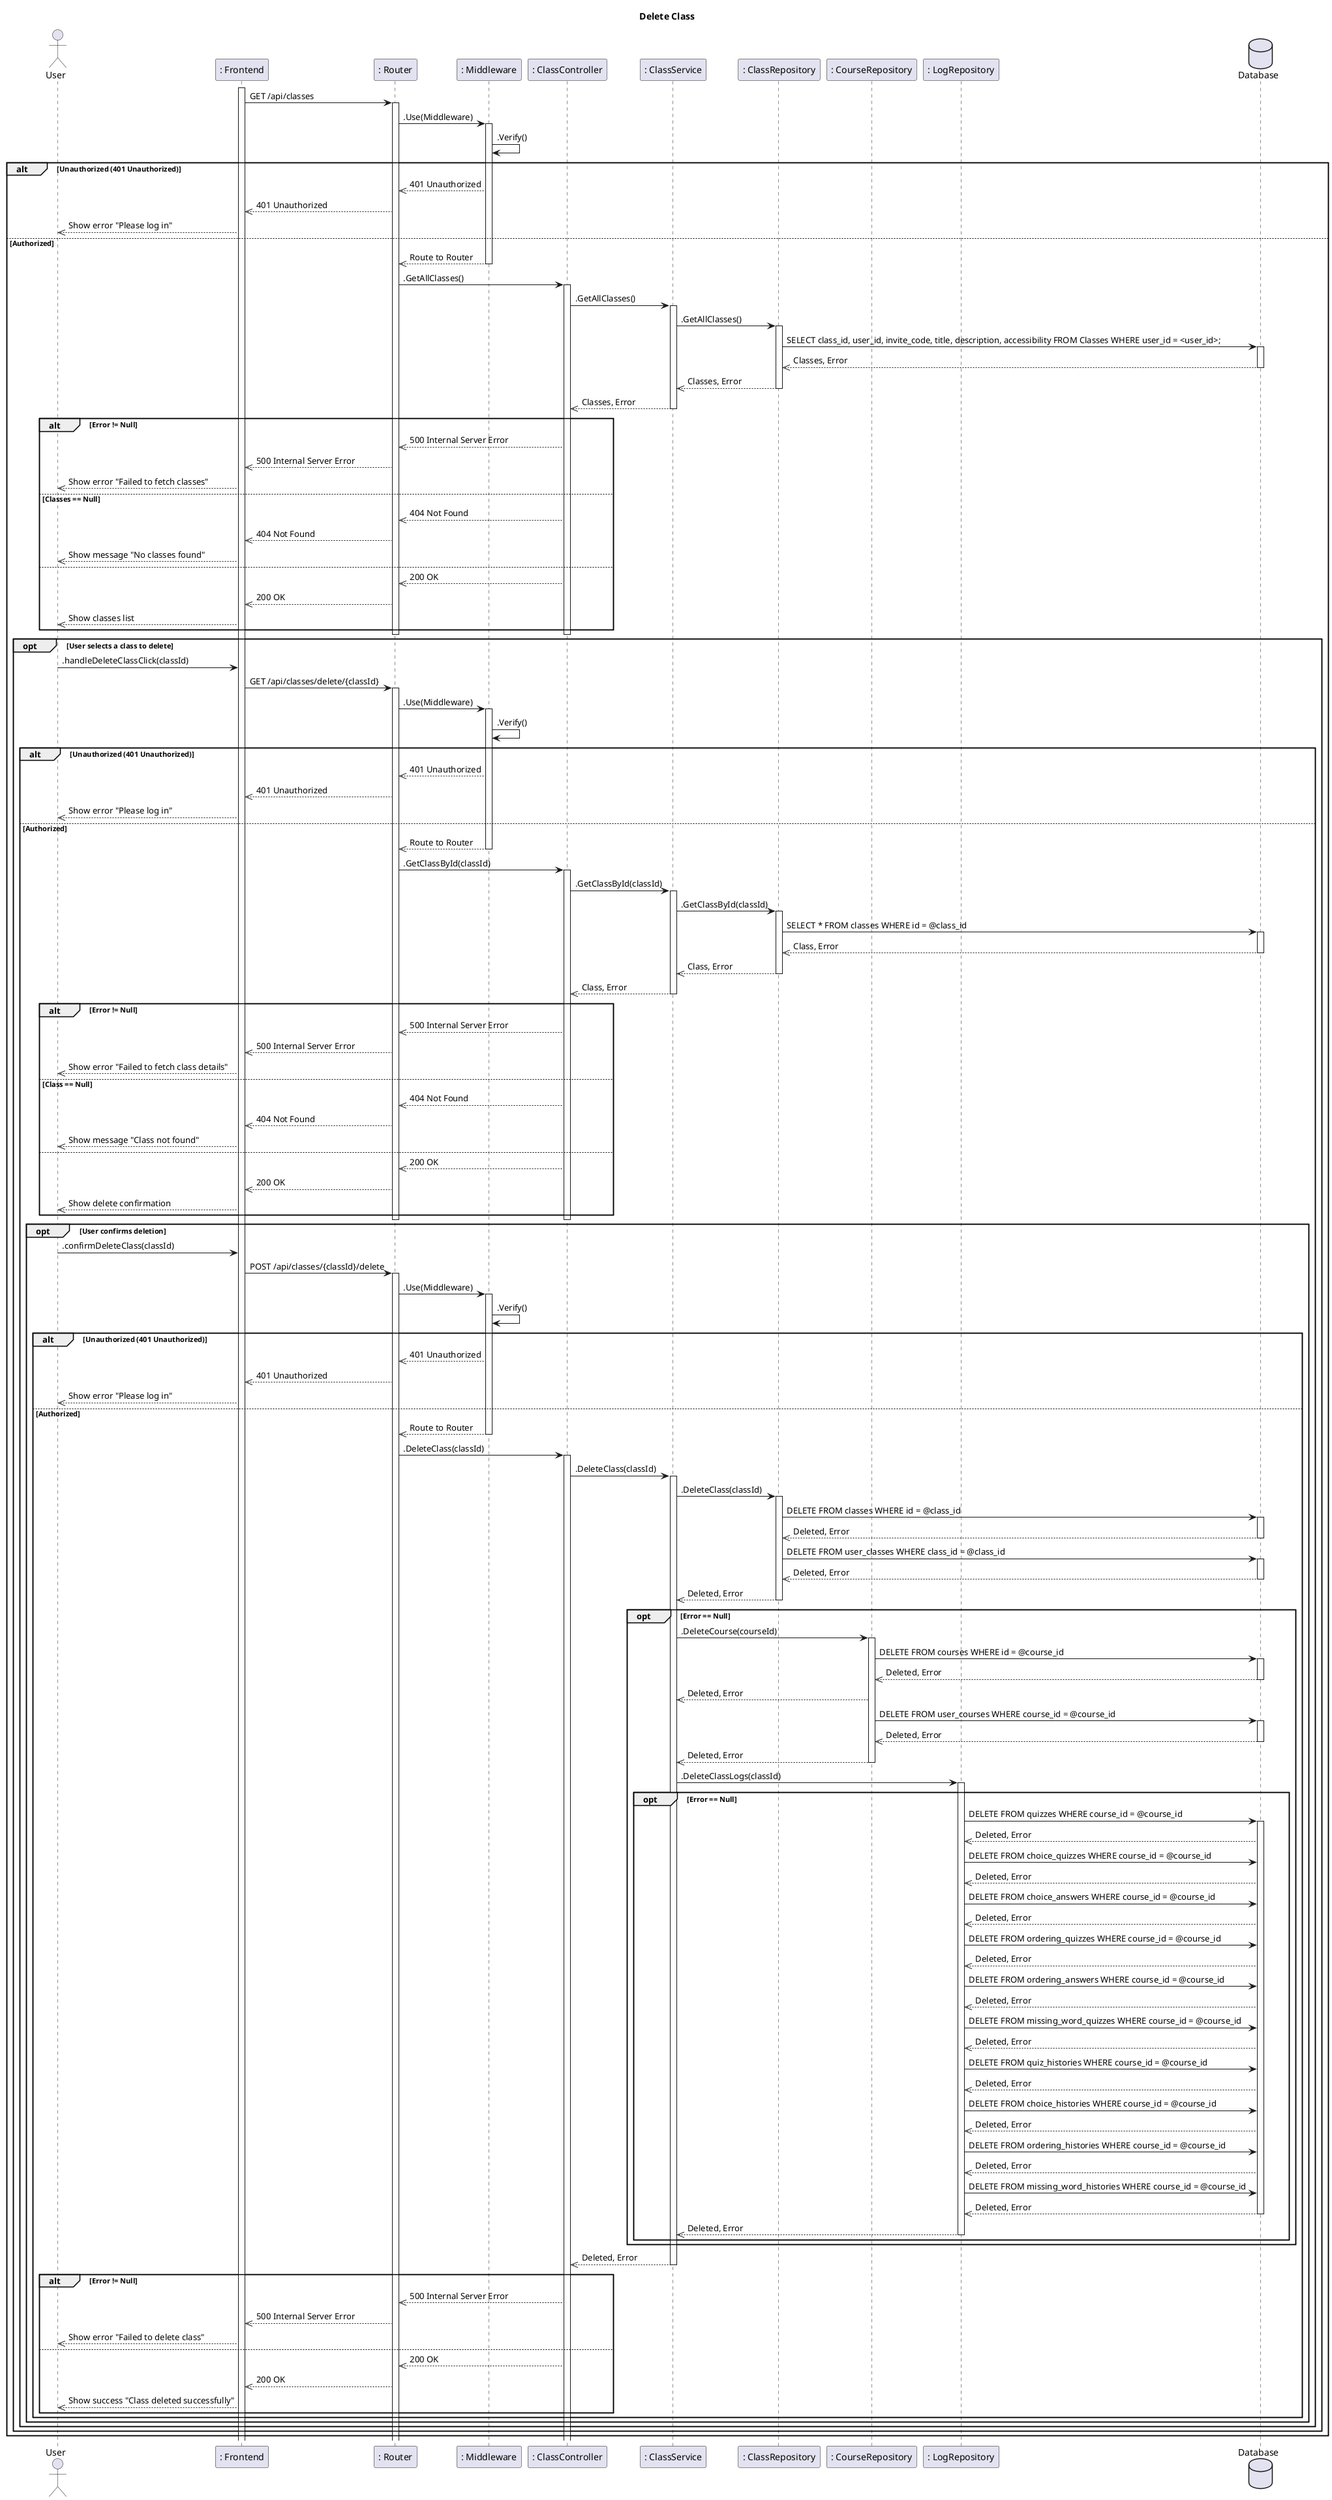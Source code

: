 @startuml
title Delete Class

actor User
participant ": Frontend" as Frontend
participant ": Router" as Router
participant ": Middleware" as Middleware
participant ": ClassController" as ClassController
participant ": ClassService" as ClassService
participant ": ClassRepository" as ClassRepository

participant ": CourseRepository" as CourseRepository
participant ": LogRepository" as LogRepository
database Database

activate Frontend

Frontend -> Router: GET /api/classes
activate Router

Router -> Middleware: .Use(Middleware)
activate Middleware
Middleware -> Middleware : .Verify()
alt Unauthorized (401 Unauthorized)
  Middleware -->> Router: 401 Unauthorized
  Router -->> Frontend: 401 Unauthorized
  Frontend -->> User: Show error "Please log in"
else Authorized
  Middleware -->> Router: Route to Router
  deactivate Middleware
  Router -> ClassController: .GetAllClasses()
  activate ClassController
  ClassController -> ClassService: .GetAllClasses()
  activate ClassService
  ClassService -> ClassRepository: .GetAllClasses()
  activate ClassRepository
  ClassRepository -> Database: SELECT class_id, user_id, invite_code, title, description, accessibility FROM Classes WHERE user_id = <user_id>;
  activate Database
  Database -->> ClassRepository : Classes, Error
  deactivate Database
  ClassRepository -->> ClassService : Classes, Error
  deactivate ClassRepository
  ClassService -->> ClassController : Classes, Error
  deactivate ClassService
  alt Error != Null
    ClassController -->> Router : 500 Internal Server Error
    Router -->> Frontend : 500 Internal Server Error
    Frontend -->> User : Show error "Failed to fetch classes"
  else Classes == Null
    ClassController -->> Router : 404 Not Found
    Router -->> Frontend : 404 Not Found
    Frontend -->> User : Show message "No classes found"
  else
    ClassController -->> Router : 200 OK
    Router -->> Frontend : 200 OK
    Frontend -->> User : Show classes list
  end
  deactivate ClassController
  deactivate Router

  opt User selects a class to delete
    User -> Frontend: .handleDeleteClassClick(classId)
    Frontend -> Router: GET /api/classes/delete/{classId}
    activate Router

    Router -> Middleware: .Use(Middleware)
    activate Middleware
    Middleware -> Middleware : .Verify()
    alt Unauthorized (401 Unauthorized)
      Middleware -->> Router: 401 Unauthorized
      Router -->> Frontend: 401 Unauthorized
      Frontend -->> User: Show error "Please log in"
    else Authorized
      Middleware -->> Router: Route to Router
      deactivate Middleware
      Router -> ClassController: .GetClassById(classId)
      activate ClassController
      ClassController -> ClassService: .GetClassById(classId)
      activate ClassService
      ClassService -> ClassRepository: .GetClassById(classId)
      activate ClassRepository
      ClassRepository -> Database: SELECT * FROM classes WHERE id = @class_id
      activate Database
      Database -->> ClassRepository : Class, Error
      deactivate Database
      ClassRepository -->> ClassService : Class, Error
      deactivate ClassRepository
      ClassService -->> ClassController : Class, Error
      deactivate ClassService
      alt Error != Null
        ClassController -->> Router : 500 Internal Server Error
        Router -->> Frontend : 500 Internal Server Error
        Frontend -->> User : Show error "Failed to fetch class details"
      else Class == Null
        ClassController -->> Router : 404 Not Found
        Router -->> Frontend : 404 Not Found
        Frontend -->> User : Show message "Class not found"
      else
        ClassController -->> Router : 200 OK
        Router -->> Frontend : 200 OK
        Frontend -->> User : Show delete confirmation
      end
      deactivate ClassController
      deactivate Router

      opt User confirms deletion
        User -> Frontend: .confirmDeleteClass(classId)
        Frontend -> Router: POST /api/classes/{classId}/delete
        activate Router

        Router -> Middleware: .Use(Middleware)
        activate Middleware
        Middleware -> Middleware : .Verify()
        alt Unauthorized (401 Unauthorized)
          Middleware -->> Router: 401 Unauthorized
          Router -->> Frontend: 401 Unauthorized
          Frontend -->> User: Show error "Please log in"
        else Authorized
          Middleware -->> Router: Route to Router
          deactivate Middleware
          Router -> ClassController: .DeleteClass(classId)
          activate ClassController
          ClassController -> ClassService: .DeleteClass(classId)
          activate ClassService
          ClassService -> ClassRepository: .DeleteClass(classId)
          activate ClassRepository
          ClassRepository -> Database: DELETE FROM classes WHERE id = @class_id
          activate Database
          Database -->> ClassRepository : Deleted, Error
          deactivate Database

          ClassRepository -> Database: DELETE FROM user_classes WHERE class_id = @class_id
          activate Database
          Database -->> ClassRepository : Deleted, Error
          deactivate Database




          ClassRepository -->> ClassService : Deleted, Error
          deactivate ClassRepository

          opt Error == Null
            ClassService -> CourseRepository: .DeleteCourse(courseId)
            activate CourseRepository
            CourseRepository -> Database: DELETE FROM courses WHERE id = @course_id
            activate Database
            Database -->> CourseRepository : Deleted, Error
            deactivate Database
            CourseRepository -->> ClassService : Deleted, Error

            CourseRepository -> Database: DELETE FROM user_courses WHERE course_id = @course_id
            activate Database
            Database -->> CourseRepository : Deleted, Error
            deactivate Database
            CourseRepository -->> ClassService: Deleted, Error
            deactivate CourseRepository

            ClassService -> LogRepository: .DeleteClassLogs(classId)
            activate LogRepository

            opt Error == Null
              LogRepository -> Database: DELETE FROM quizzes WHERE course_id = @course_id
              activate Database
              Database -->> LogRepository : Deleted, Error
              LogRepository -> Database: DELETE FROM choice_quizzes WHERE course_id = @course_id
              Database -->> LogRepository : Deleted, Error
              LogRepository -> Database: DELETE FROM choice_answers WHERE course_id = @course_id
              Database -->> LogRepository : Deleted, Error
              LogRepository -> Database: DELETE FROM ordering_quizzes WHERE course_id = @course_id
              Database -->> LogRepository : Deleted, Error
              LogRepository -> Database: DELETE FROM ordering_answers WHERE course_id = @course_id
              Database -->> LogRepository : Deleted, Error
              LogRepository -> Database: DELETE FROM missing_word_quizzes WHERE course_id = @course_id
              Database -->> LogRepository : Deleted, Error
              LogRepository -> Database: DELETE FROM quiz_histories WHERE course_id = @course_id
              Database -->> LogRepository : Deleted, Error
              LogRepository -> Database: DELETE FROM choice_histories WHERE course_id = @course_id
              Database -->> LogRepository : Deleted, Error
              LogRepository -> Database: DELETE FROM ordering_histories WHERE course_id = @course_id
              Database -->> LogRepository : Deleted, Error
              LogRepository -> Database: DELETE FROM missing_word_histories WHERE course_id = @course_id
              Database -->> LogRepository : Deleted, Error
              deactivate Database
              LogRepository -->> ClassService : Deleted, Error
              deactivate LogRepository
            end
          end
          ClassService -->> ClassController : Deleted, Error
          deactivate ClassService


          alt Error != Null
            ClassController -->> Router: 500 Internal Server Error
            Router -->> Frontend: 500 Internal Server Error
            Frontend -->> User: Show error "Failed to delete class"
          else
            ClassController -->> Router: 200 OK
            Router -->> Frontend: 200 OK
            Frontend -->> User: Show success "Class deleted successfully"
          end




        end
      end
    end
  end
end
@enduml
